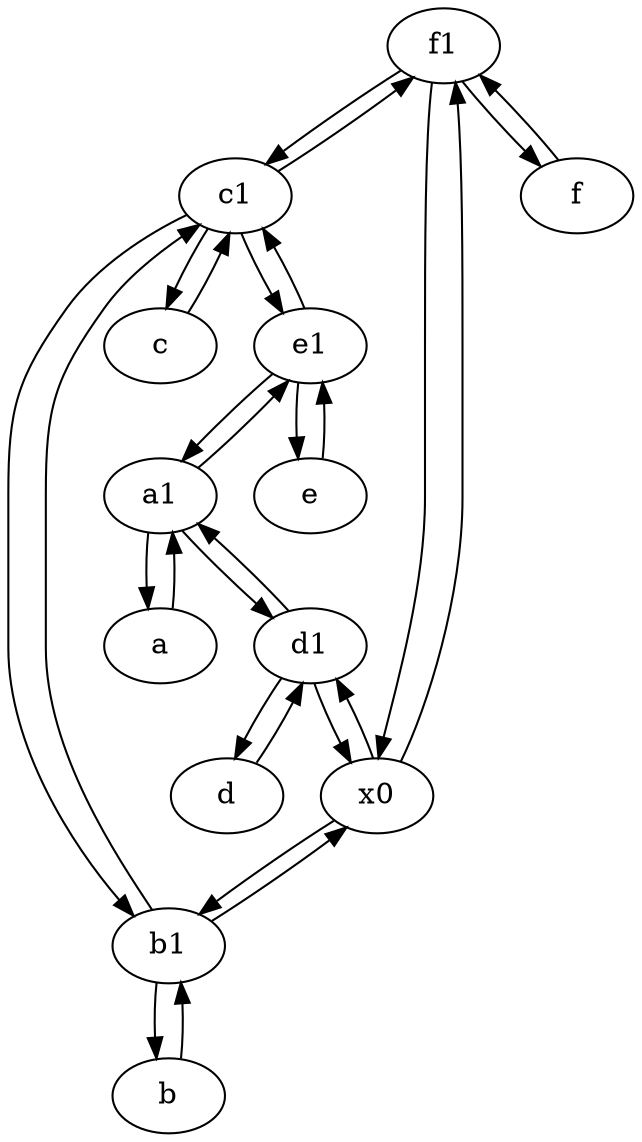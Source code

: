 digraph  {
	f1;
	c1 [pos="30,15!"];
	a [pos="40,10!"];
	d [pos="20,30!"];
	a1 [pos="40,15!"];
	b1 [pos="45,20!"];
	x0;
	b [pos="50,20!"];
	e [pos="30,50!"];
	c [pos="20,10!"];
	e1 [pos="25,45!"];
	f [pos="15,45!"];
	d1 [pos="25,30!"];
	f1 -> f;
	x0 -> b1;
	b -> b1;
	d1 -> a1;
	f -> f1;
	a1 -> e1;
	e -> e1;
	e1 -> c1;
	f1 -> c1;
	a1 -> d1;
	c1 -> f1;
	c -> c1;
	f1 -> x0;
	b1 -> c1;
	c1 -> b1;
	d1 -> d;
	a -> a1;
	d -> d1;
	c1 -> c;
	e1 -> a1;
	e1 -> e;
	c1 -> e1;
	b1 -> x0;
	a1 -> a;
	x0 -> d1;
	x0 -> f1;
	d1 -> x0;
	b1 -> b;

	}